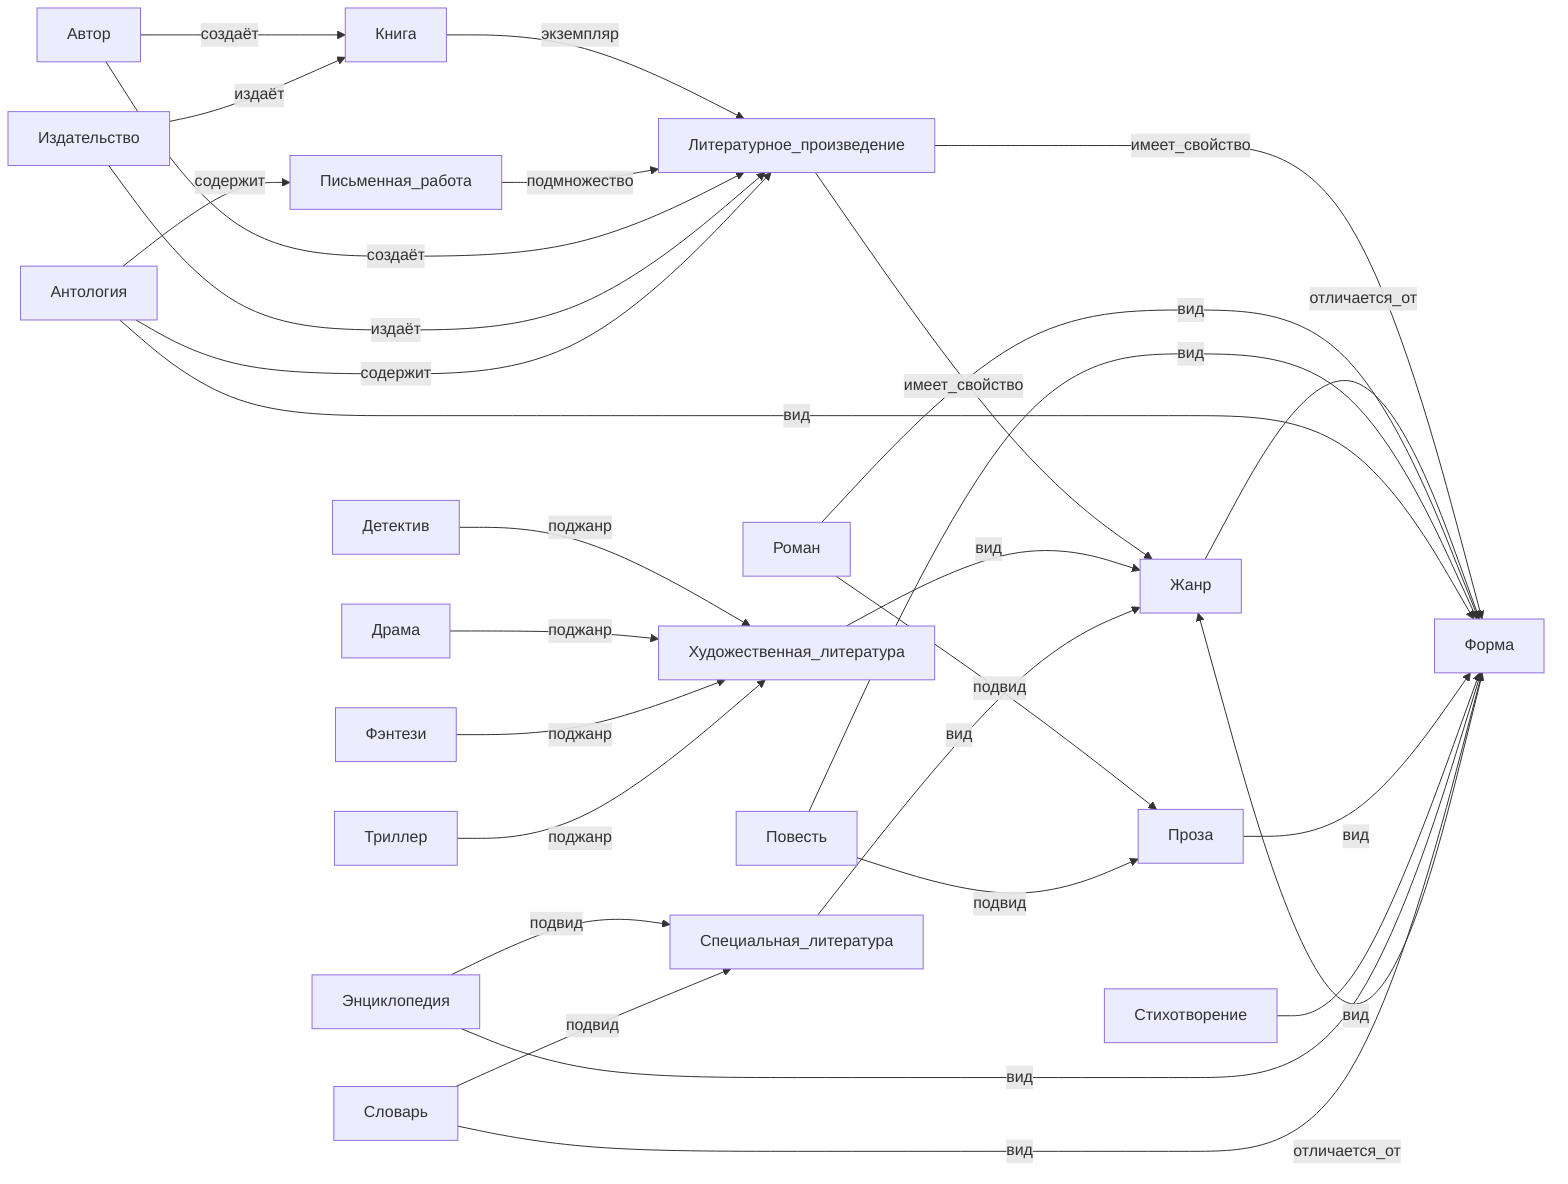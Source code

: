 graph LR;
  Книга -->|экземпляр| Литературное_произведение;
  Литературное_произведение -->|имеет_свойство| Жанр;
  Литературное_произведение -->|имеет_свойство| Форма;
  Письменная_работа -->|подмножество| Литературное_произведение;
  Автор -->|создаёт| Книга;
  Автор -->|создаёт| Литературное_произведение;
  Издательство -->|издаёт| Книга;
  Издательство -->|издаёт| Литературное_произведение;
  Жанр -->|отличается_от| Форма;
  Детектив -->|поджанр| Художественная_литература;
  Драма -->|поджанр| Художественная_литература;
  Фэнтези -->|поджанр| Художественная_литература;
  Триллер -->|поджанр| Художественная_литература;
  Художественная_литература -->|вид| Жанр;
  Специальная_литература -->|вид| Жанр;
  Форма -->|отличается_от| Жанр;
  Роман -->|вид| Форма;
  Роман -->|подвид| Проза;
  Повесть -->|вид| Форма;
  Повесть -->|подвид| Проза;
  Антология -->|вид| Форма;
  Антология -->|содержит| Литературное_произведение;
  Антология -->|содержит| Письменная_работа;
  Проза -->|вид| Форма;
  Стихотворение -->|вид| Форма;
  Энциклопедия -->|вид| Форма;
  Энциклопедия -->|подвид| Специальная_литература;
  Словарь -->|вид| Форма;
  Словарь -->|подвид| Специальная_литература;